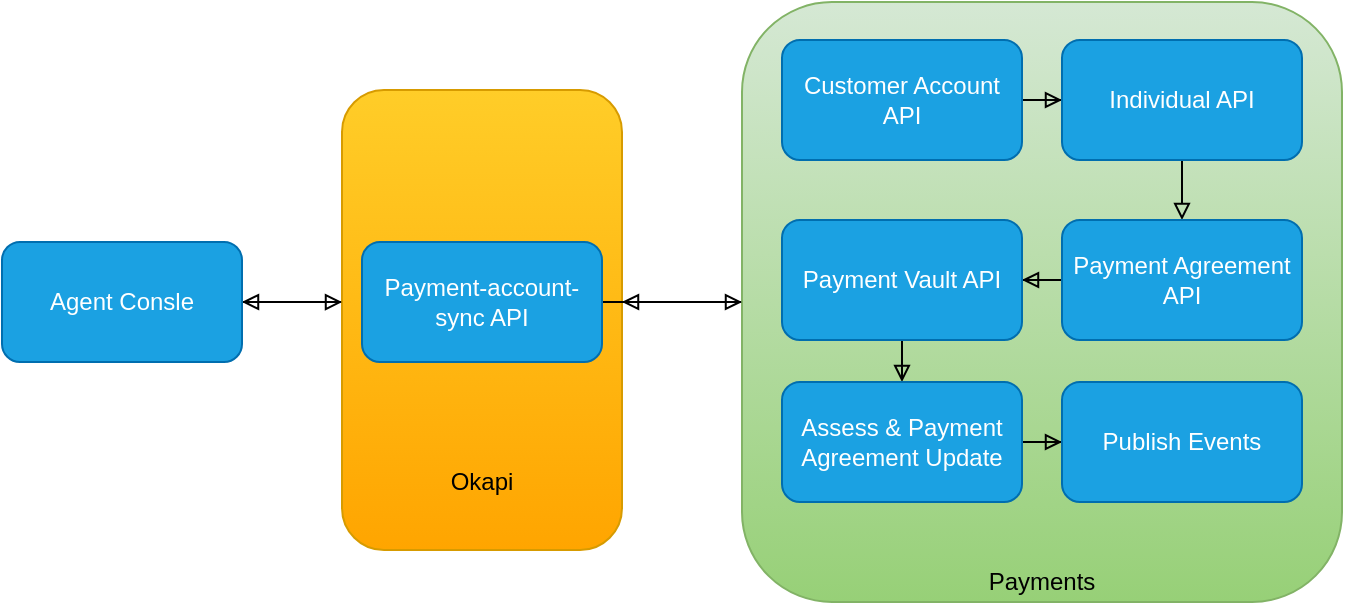 <mxfile version="14.9.6" type="github">
  <diagram id="prtHgNgQTEPvFCAcTncT" name="Page-1">
    <mxGraphModel dx="786" dy="435" grid="1" gridSize="10" guides="1" tooltips="1" connect="1" arrows="1" fold="1" page="1" pageScale="1" pageWidth="827" pageHeight="1169" math="0" shadow="0">
      <root>
        <mxCell id="0" />
        <mxCell id="1" parent="0" />
        <mxCell id="ksjrsjDoHv7oubmzRovw-27" style="edgeStyle=orthogonalEdgeStyle;rounded=0;orthogonalLoop=1;jettySize=auto;html=1;endArrow=block;endFill=0;" edge="1" parent="1" source="ksjrsjDoHv7oubmzRovw-14" target="ksjrsjDoHv7oubmzRovw-2">
          <mxGeometry relative="1" as="geometry" />
        </mxCell>
        <mxCell id="ksjrsjDoHv7oubmzRovw-28" style="edgeStyle=orthogonalEdgeStyle;rounded=0;orthogonalLoop=1;jettySize=auto;html=1;endArrow=block;endFill=0;" edge="1" parent="1" source="ksjrsjDoHv7oubmzRovw-14">
          <mxGeometry relative="1" as="geometry">
            <mxPoint x="340" y="181" as="targetPoint" />
          </mxGeometry>
        </mxCell>
        <mxCell id="ksjrsjDoHv7oubmzRovw-14" value="" style="rounded=1;whiteSpace=wrap;html=1;fillColor=#d5e8d4;strokeColor=#82b366;gradientColor=#97d077;" vertex="1" parent="1">
          <mxGeometry x="400" y="31" width="300" height="300" as="geometry" />
        </mxCell>
        <mxCell id="ksjrsjDoHv7oubmzRovw-29" style="edgeStyle=orthogonalEdgeStyle;rounded=0;orthogonalLoop=1;jettySize=auto;html=1;entryX=1;entryY=0.5;entryDx=0;entryDy=0;endArrow=block;endFill=0;" edge="1" parent="1" source="ksjrsjDoHv7oubmzRovw-10" target="ksjrsjDoHv7oubmzRovw-1">
          <mxGeometry relative="1" as="geometry">
            <Array as="points">
              <mxPoint x="180" y="181" />
              <mxPoint x="180" y="181" />
            </Array>
          </mxGeometry>
        </mxCell>
        <mxCell id="ksjrsjDoHv7oubmzRovw-10" value="" style="rounded=1;whiteSpace=wrap;html=1;fillColor=#ffcd28;strokeColor=#d79b00;gradientColor=#ffa500;" vertex="1" parent="1">
          <mxGeometry x="200" y="75" width="140" height="230" as="geometry" />
        </mxCell>
        <mxCell id="ksjrsjDoHv7oubmzRovw-17" style="edgeStyle=orthogonalEdgeStyle;rounded=0;orthogonalLoop=1;jettySize=auto;html=1;entryX=0;entryY=0.461;entryDx=0;entryDy=0;entryPerimeter=0;endArrow=block;endFill=0;" edge="1" parent="1" source="ksjrsjDoHv7oubmzRovw-1" target="ksjrsjDoHv7oubmzRovw-10">
          <mxGeometry relative="1" as="geometry" />
        </mxCell>
        <mxCell id="ksjrsjDoHv7oubmzRovw-1" value="Agent Consle" style="rounded=1;whiteSpace=wrap;html=1;fillColor=#1ba1e2;strokeColor=#006EAF;fontColor=#ffffff;" vertex="1" parent="1">
          <mxGeometry x="30" y="151" width="120" height="60" as="geometry" />
        </mxCell>
        <mxCell id="ksjrsjDoHv7oubmzRovw-18" style="edgeStyle=orthogonalEdgeStyle;rounded=0;orthogonalLoop=1;jettySize=auto;html=1;endArrow=block;endFill=0;" edge="1" parent="1" source="ksjrsjDoHv7oubmzRovw-2" target="ksjrsjDoHv7oubmzRovw-14">
          <mxGeometry relative="1" as="geometry" />
        </mxCell>
        <mxCell id="ksjrsjDoHv7oubmzRovw-2" value="Payment-account-sync API" style="rounded=1;whiteSpace=wrap;html=1;fillColor=#1ba1e2;strokeColor=#006EAF;fontColor=#ffffff;" vertex="1" parent="1">
          <mxGeometry x="210" y="151" width="120" height="60" as="geometry" />
        </mxCell>
        <mxCell id="ksjrsjDoHv7oubmzRovw-19" style="edgeStyle=orthogonalEdgeStyle;rounded=0;orthogonalLoop=1;jettySize=auto;html=1;endArrow=block;endFill=0;" edge="1" parent="1" source="ksjrsjDoHv7oubmzRovw-4" target="ksjrsjDoHv7oubmzRovw-5">
          <mxGeometry relative="1" as="geometry" />
        </mxCell>
        <mxCell id="ksjrsjDoHv7oubmzRovw-4" value="Customer Account API" style="rounded=1;whiteSpace=wrap;html=1;fillColor=#1ba1e2;strokeColor=#006EAF;fontColor=#ffffff;" vertex="1" parent="1">
          <mxGeometry x="420" y="50" width="120" height="60" as="geometry" />
        </mxCell>
        <mxCell id="ksjrsjDoHv7oubmzRovw-21" style="edgeStyle=orthogonalEdgeStyle;rounded=0;orthogonalLoop=1;jettySize=auto;html=1;entryX=0.5;entryY=0;entryDx=0;entryDy=0;endArrow=block;endFill=0;" edge="1" parent="1" source="ksjrsjDoHv7oubmzRovw-5" target="ksjrsjDoHv7oubmzRovw-6">
          <mxGeometry relative="1" as="geometry" />
        </mxCell>
        <mxCell id="ksjrsjDoHv7oubmzRovw-5" value="Individual API" style="rounded=1;whiteSpace=wrap;html=1;fillColor=#1ba1e2;strokeColor=#006EAF;fontColor=#ffffff;" vertex="1" parent="1">
          <mxGeometry x="560" y="50" width="120" height="60" as="geometry" />
        </mxCell>
        <mxCell id="ksjrsjDoHv7oubmzRovw-22" style="edgeStyle=orthogonalEdgeStyle;rounded=0;orthogonalLoop=1;jettySize=auto;html=1;entryX=1;entryY=0.5;entryDx=0;entryDy=0;endArrow=block;endFill=0;" edge="1" parent="1" source="ksjrsjDoHv7oubmzRovw-6" target="ksjrsjDoHv7oubmzRovw-7">
          <mxGeometry relative="1" as="geometry" />
        </mxCell>
        <mxCell id="ksjrsjDoHv7oubmzRovw-6" value="Payment Agreement API" style="rounded=1;whiteSpace=wrap;html=1;fillColor=#1ba1e2;strokeColor=#006EAF;fontColor=#ffffff;" vertex="1" parent="1">
          <mxGeometry x="560" y="140" width="120" height="60" as="geometry" />
        </mxCell>
        <mxCell id="ksjrsjDoHv7oubmzRovw-25" style="edgeStyle=orthogonalEdgeStyle;rounded=0;orthogonalLoop=1;jettySize=auto;html=1;entryX=0.5;entryY=0;entryDx=0;entryDy=0;endArrow=block;endFill=0;" edge="1" parent="1" source="ksjrsjDoHv7oubmzRovw-7" target="ksjrsjDoHv7oubmzRovw-8">
          <mxGeometry relative="1" as="geometry" />
        </mxCell>
        <mxCell id="ksjrsjDoHv7oubmzRovw-7" value="Payment Vault API" style="rounded=1;whiteSpace=wrap;html=1;fillColor=#1ba1e2;strokeColor=#006EAF;fontColor=#ffffff;" vertex="1" parent="1">
          <mxGeometry x="420" y="140" width="120" height="60" as="geometry" />
        </mxCell>
        <mxCell id="ksjrsjDoHv7oubmzRovw-26" style="edgeStyle=orthogonalEdgeStyle;rounded=0;orthogonalLoop=1;jettySize=auto;html=1;entryX=0;entryY=0.5;entryDx=0;entryDy=0;endArrow=block;endFill=0;" edge="1" parent="1" source="ksjrsjDoHv7oubmzRovw-8" target="ksjrsjDoHv7oubmzRovw-9">
          <mxGeometry relative="1" as="geometry" />
        </mxCell>
        <mxCell id="ksjrsjDoHv7oubmzRovw-8" value="Assess &amp;amp; Payment Agreement Update" style="rounded=1;whiteSpace=wrap;html=1;fillColor=#1ba1e2;strokeColor=#006EAF;fontColor=#ffffff;" vertex="1" parent="1">
          <mxGeometry x="420" y="221" width="120" height="60" as="geometry" />
        </mxCell>
        <mxCell id="ksjrsjDoHv7oubmzRovw-9" value="Publish Events" style="rounded=1;whiteSpace=wrap;html=1;fillColor=#1ba1e2;strokeColor=#006EAF;fontColor=#ffffff;" vertex="1" parent="1">
          <mxGeometry x="560" y="221" width="120" height="60" as="geometry" />
        </mxCell>
        <mxCell id="ksjrsjDoHv7oubmzRovw-11" value="Okapi" style="text;html=1;strokeColor=none;fillColor=none;align=center;verticalAlign=middle;whiteSpace=wrap;rounded=0;" vertex="1" parent="1">
          <mxGeometry x="250" y="261" width="40" height="20" as="geometry" />
        </mxCell>
        <mxCell id="ksjrsjDoHv7oubmzRovw-15" value="Payments" style="text;html=1;strokeColor=none;fillColor=none;align=center;verticalAlign=middle;whiteSpace=wrap;rounded=0;" vertex="1" parent="1">
          <mxGeometry x="530" y="311" width="40" height="20" as="geometry" />
        </mxCell>
      </root>
    </mxGraphModel>
  </diagram>
</mxfile>

